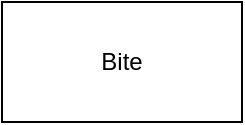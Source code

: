 <mxfile version="12.4.2" type="gitlab" pages="1"><diagram id="4vCCYL2-4lOgYAqa9hOM" name="Page-1"><mxGraphModel dx="772" dy="537" grid="1" gridSize="10" guides="1" tooltips="1" connect="1" arrows="1" fold="1" page="1" pageScale="1" pageWidth="827" pageHeight="1169" math="0" shadow="0"><root><mxCell id="0"/><mxCell id="1" parent="0"/><mxCell id="tcgkkLMt92AkRpyotzrJ-1" value="Bite" style="rounded=0;whiteSpace=wrap;html=1;" vertex="1" parent="1"><mxGeometry x="400" y="170" width="120" height="60" as="geometry"/></mxCell></root></mxGraphModel></diagram></mxfile>